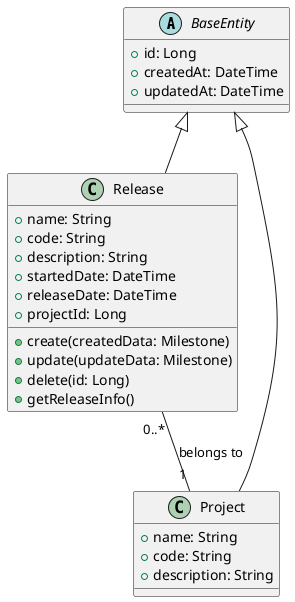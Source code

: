 @startuml
abstract class BaseEntity {
  +id: Long
  +createdAt: DateTime
  +updatedAt: DateTime
}

class Release {
  + name: String
  + code: String
  + description: String
  + startedDate: DateTime
  + releaseDate: DateTime
  + projectId: Long

  + create(createdData: Milestone)
  + update(updateData: Milestone)
  + delete(id: Long)
  + getReleaseInfo()
}
class Project {
  +name: String
  +code: String
  +description: String
}
BaseEntity <|-- Release
BaseEntity <|-- Project
Release "0..*" -- "1" Project : belongs to
@enduml